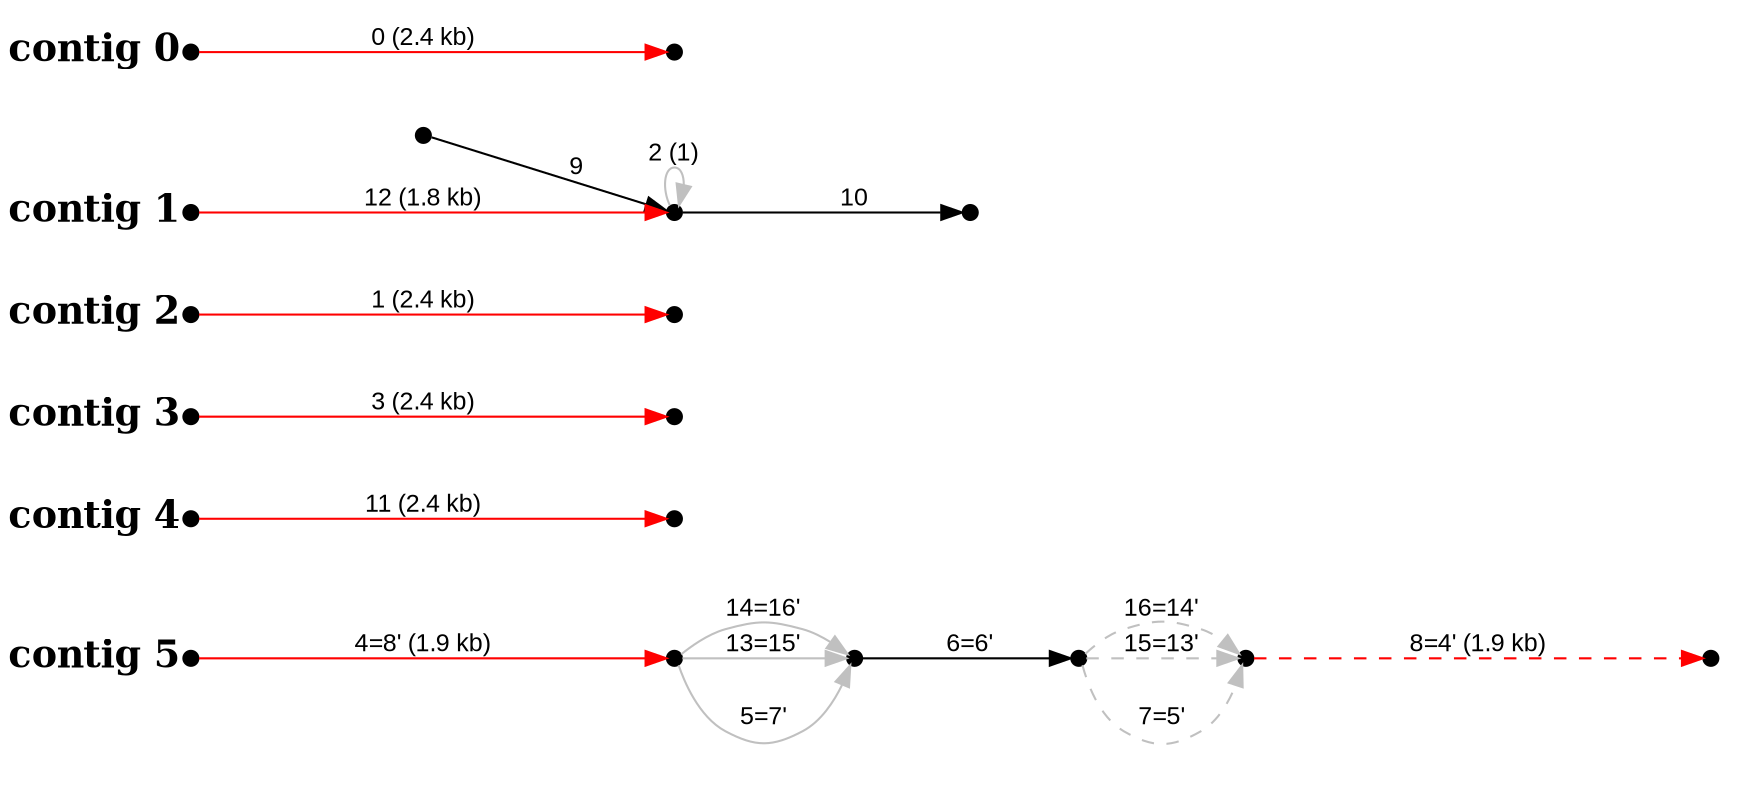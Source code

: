 digraph G {

node [width=0.1,height=0.1,fontsize=10,shape=point];
edge [fontsize=12,penwidth=1,arrowsize=1,fontname=Arial];
margin=1.0;
rankdir=LR;
labeljust=l;
margin=0;

subgraph cluster5 {
color=white;
10 -> 11 [minlen=4,color=red,label="4=8' (1.9 kb)",taillabel="contig 5",labelangle=180,weight=10000,labeldistance=5,labelfontsize=18,labelfontname="Times-Bold"];
11 -> 12 [minlen=1,color=gray,label="5=7'"];
11 -> 12 [minlen=1,color=gray,label="13=15'"];
11 -> 12 [minlen=1,color=gray,label="14=16'"];
12 -> 13 [minlen=2,color=black,label="6=6'"];
13 -> 14 [minlen=1,color=gray,style=dashed,label="7=5'"];
13 -> 14 [minlen=1,color=gray,style=dashed,label="15=13'"];
13 -> 14 [minlen=1,color=gray,style=dashed,label="16=14'"];
14 -> 15 [minlen=4,color=red,style=dashed,label="8=4' (1.9 kb)"];
}

subgraph cluster4 {
color=white;
9 -> 8 [minlen=4,color=red,label="11 (2.4 kb)",taillabel="contig 4",labelangle=180,weight=10000,labeldistance=5,labelfontsize=18,labelfontname="Times-Bold"];
}

subgraph cluster3 {
color=white;
6 -> 7 [minlen=4,color=red,label="3 (2.4 kb)",taillabel="contig 3",labelangle=180,weight=10000,labeldistance=5,labelfontsize=18,labelfontname="Times-Bold"];
}

subgraph cluster2 {
color=white;
3 -> 4 [minlen=4,color=red,label="1 (2.4 kb)",taillabel="contig 2",labelangle=180,weight=10000,labeldistance=5,labelfontsize=18,labelfontname="Times-Bold"];
}

subgraph cluster1 {
color=white;
5 -> 17 [minlen=2,color=black,label="9"];
16 -> 17 [minlen=4,color=red,label="12 (1.8 kb)",taillabel="contig 1",labelangle=180,weight=10000,labeldistance=5,labelfontsize=18,labelfontname="Times-Bold"];
17 -> 2 [minlen=2,color=black,label="10"];
17 -> 17 [minlen=1,color=gray,label="2 (1)"];
}

subgraph cluster0 {
color=white;
0 -> 1 [minlen=4,color=red,label="0 (2.4 kb)",taillabel="contig 0",labelangle=180,weight=10000,labeldistance=5,labelfontsize=18,labelfontname="Times-Bold"];
}

}
#done

